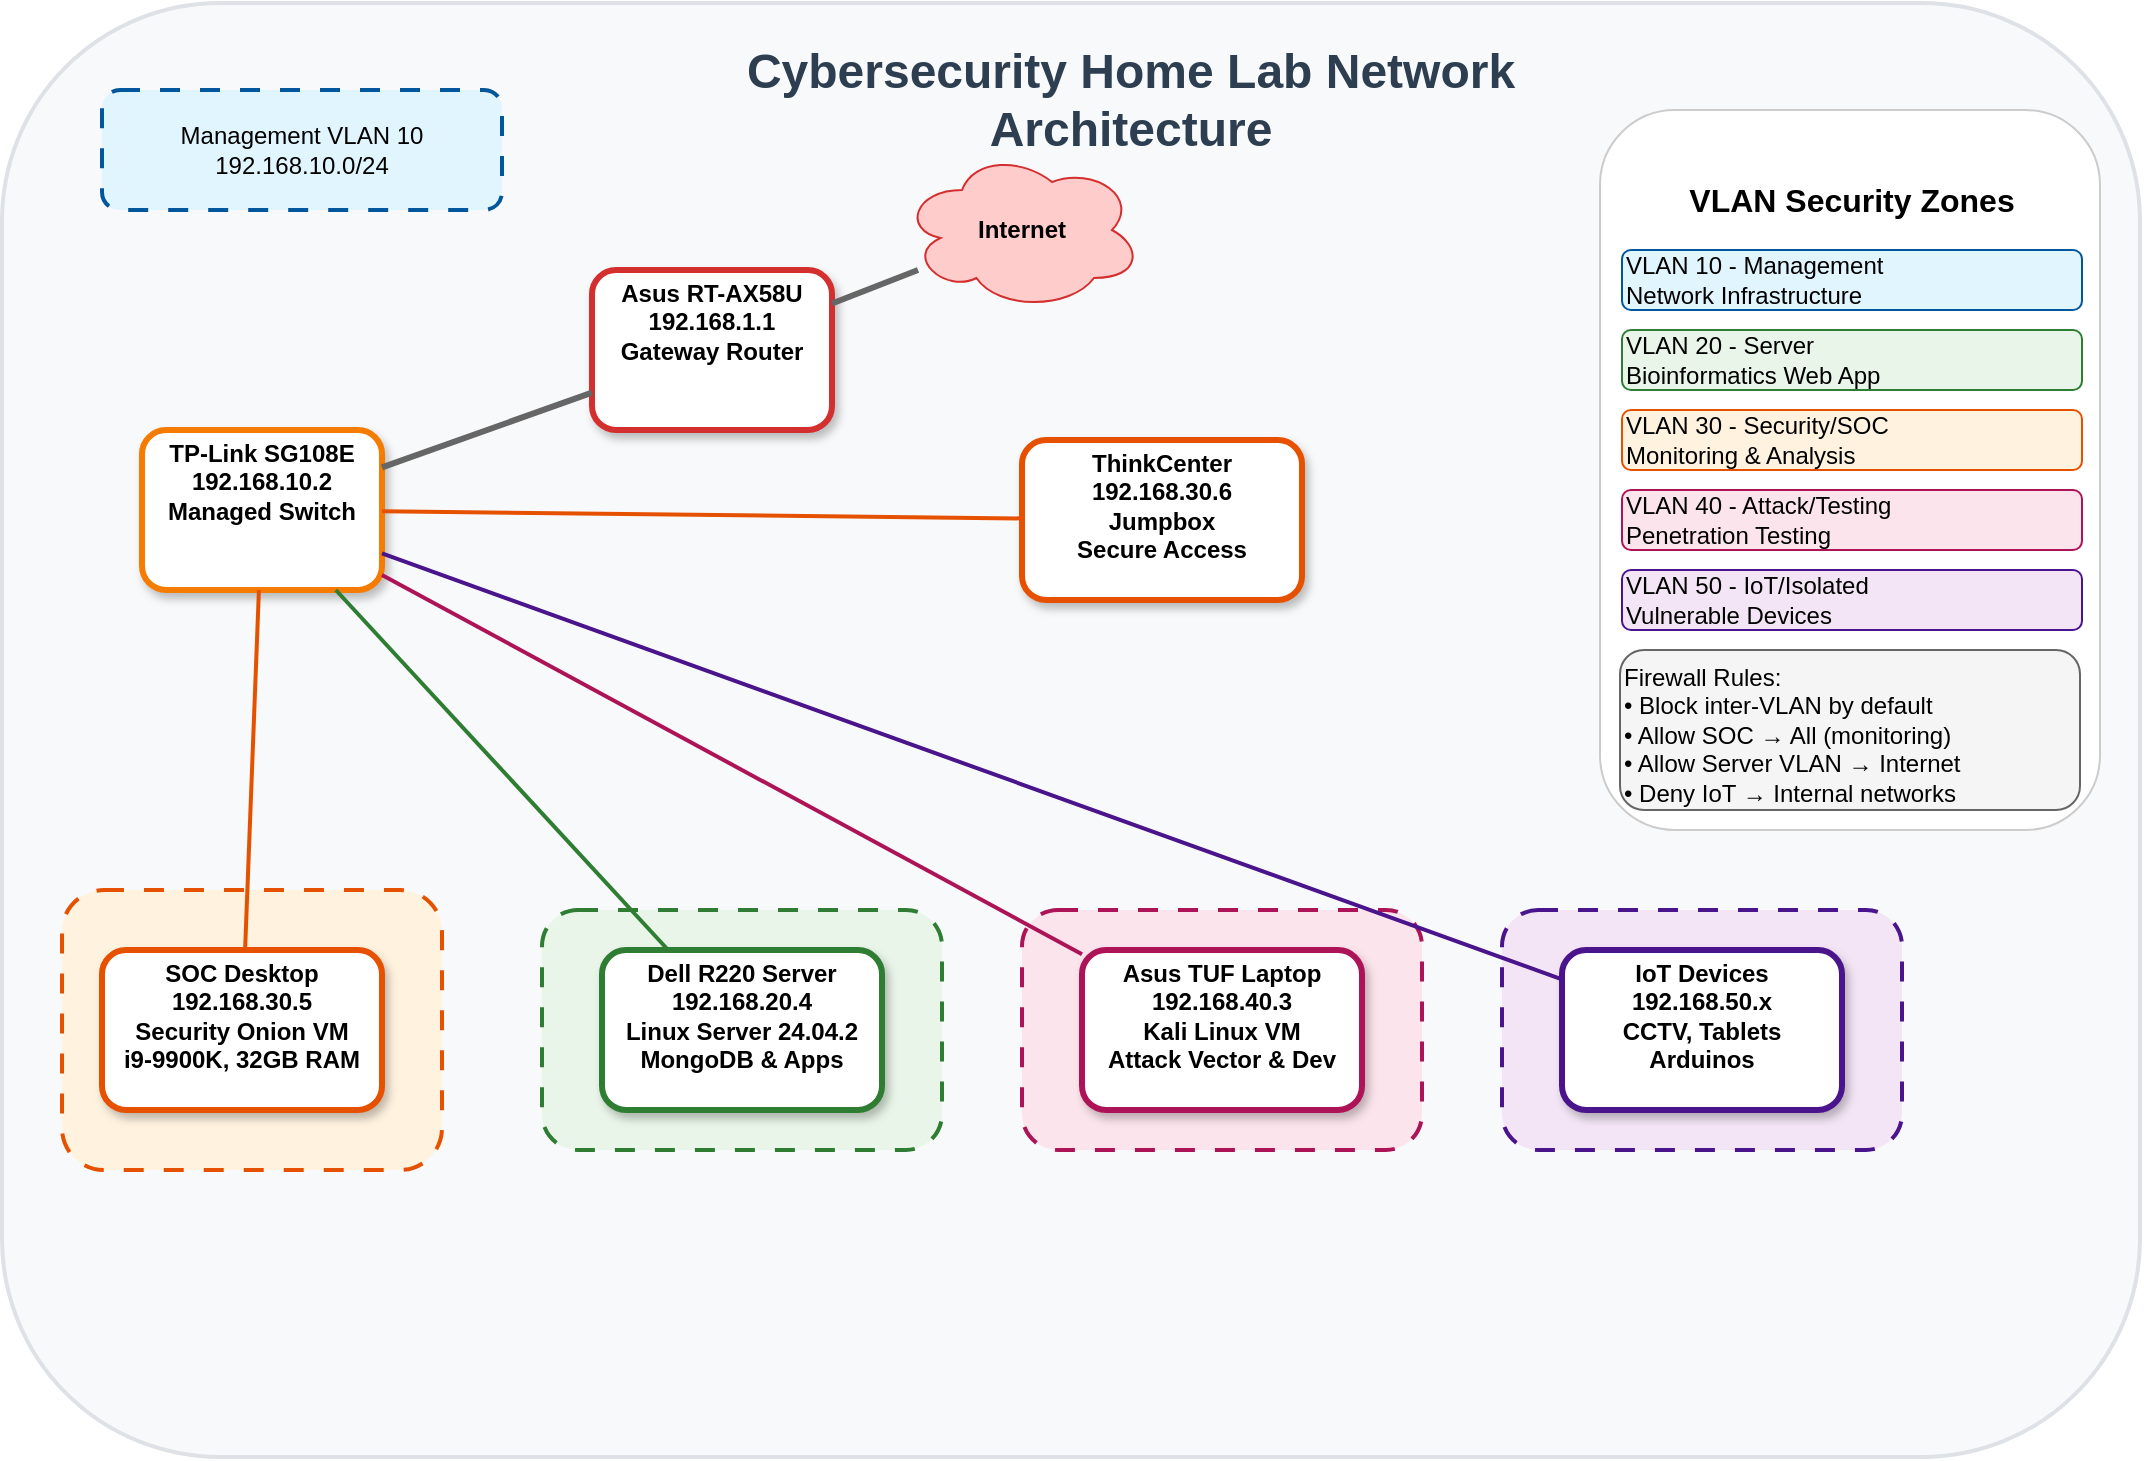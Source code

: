 <mxfile version="27.1.6">
  <diagram name="Cybersecurity Home Lab" id="jCooJbU8dvwji5VAtYhG">
    <mxGraphModel dx="1042" dy="527" grid="1" gridSize="10" guides="1" tooltips="1" connect="1" arrows="1" fold="1" page="1" pageScale="1" pageWidth="850" pageHeight="1100" math="0" shadow="0">
      <root>
        <mxCell id="0" />
        <mxCell id="1" parent="0" />
        <mxCell id="TlL0nuXnlky7H-f3o_7J-1" value="" style="rounded=1;whiteSpace=wrap;html=1;fillColor=#f8f9fa;strokeColor=#dee2e6;strokeWidth=2;" vertex="1" parent="1">
          <mxGeometry x="130" y="136.5" width="1069" height="727" as="geometry" />
        </mxCell>
        <mxCell id="TlL0nuXnlky7H-f3o_7J-2" value="Cybersecurity Home Lab Network Architecture" style="text;html=1;strokeColor=none;fillColor=none;align=center;verticalAlign=middle;whiteSpace=wrap;rounded=0;fontSize=24;fontStyle=1;fontColor=#2c3e50;" vertex="1" parent="1">
          <mxGeometry x="460" y="170" width="469" height="30" as="geometry" />
        </mxCell>
        <mxCell id="TlL0nuXnlky7H-f3o_7J-3" value="Internet" style="ellipse;shape=cloud;whiteSpace=wrap;html=1;fillColor=#ffcccc;strokeColor=#d32f2f;fontStyle=1;" vertex="1" parent="1">
          <mxGeometry x="580" y="210" width="120" height="80" as="geometry" />
        </mxCell>
        <mxCell id="TlL0nuXnlky7H-f3o_7J-4" value="Management VLAN 10&#xa;192.168.10.0/24" style="rounded=1;whiteSpace=wrap;html=1;fillColor=#e1f5fe;strokeColor=#01579b;strokeWidth=2;dashed=1;dashPattern=5 5;" vertex="1" parent="1">
          <mxGeometry x="180" y="180" width="200" height="60" as="geometry" />
        </mxCell>
        <mxCell id="TlL0nuXnlky7H-f3o_7J-5" value="Server VLAN 20&#xa;192.168.20.0/24" style="rounded=1;whiteSpace=wrap;html=1;fillColor=#e8f5e8;strokeColor=#2e7d32;strokeWidth=2;dashed=1;dashPattern=5 5;" vertex="1" parent="1">
          <mxGeometry x="400" y="590" width="200" height="120" as="geometry" />
        </mxCell>
        <mxCell id="TlL0nuXnlky7H-f3o_7J-6" value="Security VLAN 30&#xa;192.168.30.0/24" style="rounded=1;whiteSpace=wrap;html=1;fillColor=#fff3e0;strokeColor=#e65100;strokeWidth=2;dashed=1;dashPattern=5 5;" vertex="1" parent="1">
          <mxGeometry x="160" y="580" width="190" height="140" as="geometry" />
        </mxCell>
        <mxCell id="TlL0nuXnlky7H-f3o_7J-7" value="Attack/Testing VLAN 40&#xa;192.168.40.0/24" style="rounded=1;whiteSpace=wrap;html=1;fillColor=#fce4ec;strokeColor=#ad1457;strokeWidth=2;dashed=1;dashPattern=5 5;" vertex="1" parent="1">
          <mxGeometry x="640" y="590" width="200" height="120" as="geometry" />
        </mxCell>
        <mxCell id="TlL0nuXnlky7H-f3o_7J-8" value="IoT/Isolated VLAN 50&#xa;192.168.50.0/24" style="rounded=1;whiteSpace=wrap;html=1;fillColor=#f3e5f5;strokeColor=#4a148c;strokeWidth=2;dashed=1;dashPattern=5 5;" vertex="1" parent="1">
          <mxGeometry x="880" y="590" width="200" height="120" as="geometry" />
        </mxCell>
        <mxCell id="TlL0nuXnlky7H-f3o_7J-9" value="&lt;div&gt;&lt;span style=&quot;background-color: transparent; color: light-dark(rgb(0, 0, 0), rgb(237, 237, 237));&quot;&gt;Asus RT-AX58U&lt;/span&gt;&lt;/div&gt;192.168.1.1&lt;br&gt;Gateway Router" style="fontColor=#000000;fontStyle=1;verticalAlign=top;align=center;spacingTop=-2;fillColor=#FFFFFF;rounded=1;whiteSpace=wrap;html=1;strokeColor=#d32f2f;strokeWidth=3;shadow=1;" vertex="1" parent="1">
          <mxGeometry x="425" y="270" width="120" height="80" as="geometry" />
        </mxCell>
        <mxCell id="TlL0nuXnlky7H-f3o_7J-10" value="TP-Link SG108E&#xa;192.168.10.2&#xa;Managed Switch" style="fontColor=#000000;fontStyle=1;verticalAlign=top;align=center;spacingTop=-2;fillColor=#FFFFFF;rounded=1;whiteSpace=wrap;html=1;strokeColor=#f57c00;strokeWidth=3;shadow=1;" vertex="1" parent="1">
          <mxGeometry x="200" y="350" width="120" height="80" as="geometry" />
        </mxCell>
        <mxCell id="TlL0nuXnlky7H-f3o_7J-11" value="SOC Desktop&#xa;192.168.30.5&#xa;Security Onion VM&#xa;i9-9900K, 32GB RAM" style="fontColor=#000000;fontStyle=1;verticalAlign=top;align=center;spacingTop=-2;fillColor=#FFFFFF;rounded=1;whiteSpace=wrap;html=1;strokeColor=#e65100;strokeWidth=3;shadow=1;" vertex="1" parent="1">
          <mxGeometry x="180" y="610" width="140" height="80" as="geometry" />
        </mxCell>
        <mxCell id="TlL0nuXnlky7H-f3o_7J-12" value="ThinkCenter&#xa;192.168.30.6&#xa;Jumpbox&#xa;Secure Access" style="fontColor=#000000;fontStyle=1;verticalAlign=top;align=center;spacingTop=-2;fillColor=#FFFFFF;rounded=1;whiteSpace=wrap;html=1;strokeColor=#e65100;strokeWidth=3;shadow=1;" vertex="1" parent="1">
          <mxGeometry x="640" y="355" width="140" height="80" as="geometry" />
        </mxCell>
        <mxCell id="TlL0nuXnlky7H-f3o_7J-13" value="Dell R220 Server&#xa;192.168.20.4&#xa;Linux Server 24.04.2&#xa;MongoDB &amp; Apps" style="fontColor=#000000;fontStyle=1;verticalAlign=top;align=center;spacingTop=-2;fillColor=#FFFFFF;rounded=1;whiteSpace=wrap;html=1;strokeColor=#2e7d32;strokeWidth=3;shadow=1;" vertex="1" parent="1">
          <mxGeometry x="430" y="610" width="140" height="80" as="geometry" />
        </mxCell>
        <mxCell id="TlL0nuXnlky7H-f3o_7J-14" value="Asus TUF Laptop&#xa;192.168.40.3&#xa;Kali Linux VM&#xa;Attack Vector &amp; Dev" style="fontColor=#000000;fontStyle=1;verticalAlign=top;align=center;spacingTop=-2;fillColor=#FFFFFF;rounded=1;whiteSpace=wrap;html=1;strokeColor=#ad1457;strokeWidth=3;shadow=1;" vertex="1" parent="1">
          <mxGeometry x="670" y="610" width="140" height="80" as="geometry" />
        </mxCell>
        <mxCell id="TlL0nuXnlky7H-f3o_7J-15" value="IoT Devices&#xa;192.168.50.x&#xa;CCTV, Tablets&#xa;Arduinos" style="fontColor=#000000;fontStyle=1;verticalAlign=top;align=center;spacingTop=-2;fillColor=#FFFFFF;rounded=1;whiteSpace=wrap;html=1;strokeColor=#4a148c;strokeWidth=3;shadow=1;" vertex="1" parent="1">
          <mxGeometry x="910" y="610" width="140" height="80" as="geometry" />
        </mxCell>
        <mxCell id="TlL0nuXnlky7H-f3o_7J-16" value="" style="endArrow=none;html=1;strokeWidth=3;strokeColor=#666666;" edge="1" parent="1" source="TlL0nuXnlky7H-f3o_7J-3" target="TlL0nuXnlky7H-f3o_7J-9">
          <mxGeometry width="50" height="50" relative="1" as="geometry">
            <mxPoint x="640" y="290" as="sourcePoint" />
            <mxPoint x="640" y="330" as="targetPoint" />
          </mxGeometry>
        </mxCell>
        <mxCell id="TlL0nuXnlky7H-f3o_7J-17" value="" style="endArrow=none;html=1;strokeWidth=3;strokeColor=#666666;" edge="1" parent="1" source="TlL0nuXnlky7H-f3o_7J-9" target="TlL0nuXnlky7H-f3o_7J-10">
          <mxGeometry width="50" height="50" relative="1" as="geometry">
            <mxPoint x="580" y="370" as="sourcePoint" />
            <mxPoint x="330" y="430" as="targetPoint" />
          </mxGeometry>
        </mxCell>
        <mxCell id="TlL0nuXnlky7H-f3o_7J-18" value="" style="endArrow=none;html=1;strokeWidth=2;strokeColor=#e65100;" edge="1" parent="1" source="TlL0nuXnlky7H-f3o_7J-10" target="TlL0nuXnlky7H-f3o_7J-11">
          <mxGeometry width="50" height="50" relative="1" as="geometry">
            <mxPoint x="250" y="510" as="sourcePoint" />
            <mxPoint x="250" y="610" as="targetPoint" />
          </mxGeometry>
        </mxCell>
        <mxCell id="TlL0nuXnlky7H-f3o_7J-19" value="" style="endArrow=none;html=1;strokeWidth=2;strokeColor=#e65100;" edge="1" parent="1" source="TlL0nuXnlky7H-f3o_7J-10" target="TlL0nuXnlky7H-f3o_7J-12">
          <mxGeometry width="50" height="50" relative="1" as="geometry">
            <mxPoint x="270" y="510" as="sourcePoint" />
            <mxPoint x="250" y="710" as="targetPoint" />
          </mxGeometry>
        </mxCell>
        <mxCell id="TlL0nuXnlky7H-f3o_7J-20" value="" style="endArrow=none;html=1;strokeWidth=2;strokeColor=#2e7d32;" edge="1" parent="1" source="TlL0nuXnlky7H-f3o_7J-10" target="TlL0nuXnlky7H-f3o_7J-13">
          <mxGeometry width="50" height="50" relative="1" as="geometry">
            <mxPoint x="330" y="470" as="sourcePoint" />
            <mxPoint x="430" y="610" as="targetPoint" />
          </mxGeometry>
        </mxCell>
        <mxCell id="TlL0nuXnlky7H-f3o_7J-21" value="" style="endArrow=none;html=1;strokeWidth=2;strokeColor=#ad1457;" edge="1" parent="1" source="TlL0nuXnlky7H-f3o_7J-10" target="TlL0nuXnlky7H-f3o_7J-14">
          <mxGeometry width="50" height="50" relative="1" as="geometry">
            <mxPoint x="330" y="470" as="sourcePoint" />
            <mxPoint x="670" y="610" as="targetPoint" />
          </mxGeometry>
        </mxCell>
        <mxCell id="TlL0nuXnlky7H-f3o_7J-22" value="" style="endArrow=none;html=1;strokeWidth=2;strokeColor=#4a148c;" edge="1" parent="1" source="TlL0nuXnlky7H-f3o_7J-10" target="TlL0nuXnlky7H-f3o_7J-15">
          <mxGeometry width="50" height="50" relative="1" as="geometry">
            <mxPoint x="330" y="470" as="sourcePoint" />
            <mxPoint x="910" y="610" as="targetPoint" />
          </mxGeometry>
        </mxCell>
        <mxCell id="TlL0nuXnlky7H-f3o_7J-23" value="" style="rounded=1;whiteSpace=wrap;html=1;fillColor=#ffffff;strokeColor=#cccccc;" vertex="1" parent="1">
          <mxGeometry x="929" y="190" width="250" height="360" as="geometry" />
        </mxCell>
        <mxCell id="TlL0nuXnlky7H-f3o_7J-24" value="VLAN Security Zones" style="text;html=1;strokeColor=none;fillColor=none;align=center;verticalAlign=middle;whiteSpace=wrap;rounded=0;fontSize=16;fontStyle=1;" vertex="1" parent="1">
          <mxGeometry x="955" y="220" width="200" height="30" as="geometry" />
        </mxCell>
        <mxCell id="TlL0nuXnlky7H-f3o_7J-25" value="VLAN 10 - Management&#xa;Network Infrastructure" style="text;html=1;strokeColor=#01579b;fillColor=#e1f5fe;align=left;verticalAlign=middle;whiteSpace=wrap;rounded=1;" vertex="1" parent="1">
          <mxGeometry x="940" y="260" width="230" height="30" as="geometry" />
        </mxCell>
        <mxCell id="TlL0nuXnlky7H-f3o_7J-26" value="VLAN 20 - Server&lt;br&gt;Bioinformatics Web App" style="text;html=1;strokeColor=#2e7d32;fillColor=#e8f5e8;align=left;verticalAlign=middle;whiteSpace=wrap;rounded=1;" vertex="1" parent="1">
          <mxGeometry x="940" y="300" width="230" height="30" as="geometry" />
        </mxCell>
        <mxCell id="TlL0nuXnlky7H-f3o_7J-27" value="VLAN 30 - Security/SOC&#xa;Monitoring &amp; Analysis" style="text;html=1;strokeColor=#e65100;fillColor=#fff3e0;align=left;verticalAlign=middle;whiteSpace=wrap;rounded=1;" vertex="1" parent="1">
          <mxGeometry x="940" y="340" width="230" height="30" as="geometry" />
        </mxCell>
        <mxCell id="TlL0nuXnlky7H-f3o_7J-28" value="VLAN 40 - Attack/Testing&#xa;Penetration Testing" style="text;html=1;strokeColor=#ad1457;fillColor=#fce4ec;align=left;verticalAlign=middle;whiteSpace=wrap;rounded=1;" vertex="1" parent="1">
          <mxGeometry x="940" y="380" width="230" height="30" as="geometry" />
        </mxCell>
        <mxCell id="TlL0nuXnlky7H-f3o_7J-29" value="VLAN 50 - IoT/Isolated&lt;br&gt;Vulnerable Devices" style="text;html=1;strokeColor=#4a148c;fillColor=#f3e5f5;align=left;verticalAlign=middle;whiteSpace=wrap;rounded=1;" vertex="1" parent="1">
          <mxGeometry x="940" y="420" width="230" height="30" as="geometry" />
        </mxCell>
        <mxCell id="TlL0nuXnlky7H-f3o_7J-30" value="Firewall Rules:&#xa;• Block inter-VLAN by default&#xa;• Allow SOC → All (monitoring)&#xa;• Allow Server VLAN → Internet&#xa;• Deny IoT → Internal networks" style="text;html=1;strokeColor=#666666;fillColor=#f5f5f5;align=left;verticalAlign=top;whiteSpace=wrap;rounded=1;" vertex="1" parent="1">
          <mxGeometry x="939" y="460" width="230" height="80" as="geometry" />
        </mxCell>
      </root>
    </mxGraphModel>
  </diagram>
</mxfile>
